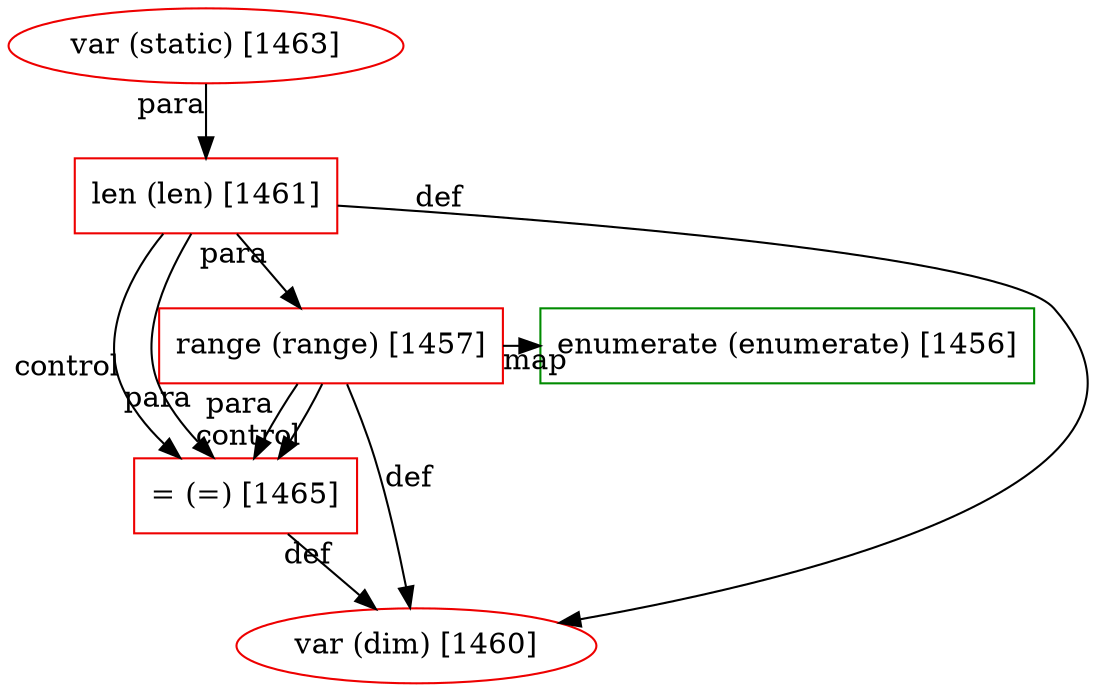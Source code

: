 digraph "fragment-325.dot" {
	subgraph "subgraph: 1457 to 1456" {
		graph [rank=same]
		1457 [label="range (range) [1457]" color=red2 shape=box]
		1456 [label="enumerate (enumerate) [1456]" color=green4 shape=box]
	}
	1461 [label="len (len) [1461]" color=red2 shape=box]
	1465 [label="= (=) [1465]" color=red2 shape=box]
	1460 [label="var (dim) [1460]" color=red2 shape=ellipse]
	1463 [label="var (static) [1463]" color=red2 shape=ellipse]
	1461 -> 1457 [xlabel=para from_closure=False]
	1457 -> 1456 [xlabel=map from_closure=False]
	1463 -> 1461 [xlabel=para from_closure=True]
	1457 -> 1465 [xlabel=para from_closure=True]
	1457 -> 1465 [xlabel=control from_closure=True]
	1461 -> 1465 [xlabel=control from_closure=True]
	1461 -> 1465 [xlabel=para from_closure=True]
	1457 -> 1460 [xlabel=def from_closure=True]
	1461 -> 1460 [xlabel=def from_closure=True]
	1465 -> 1460 [xlabel=def from_closure=False]
}
